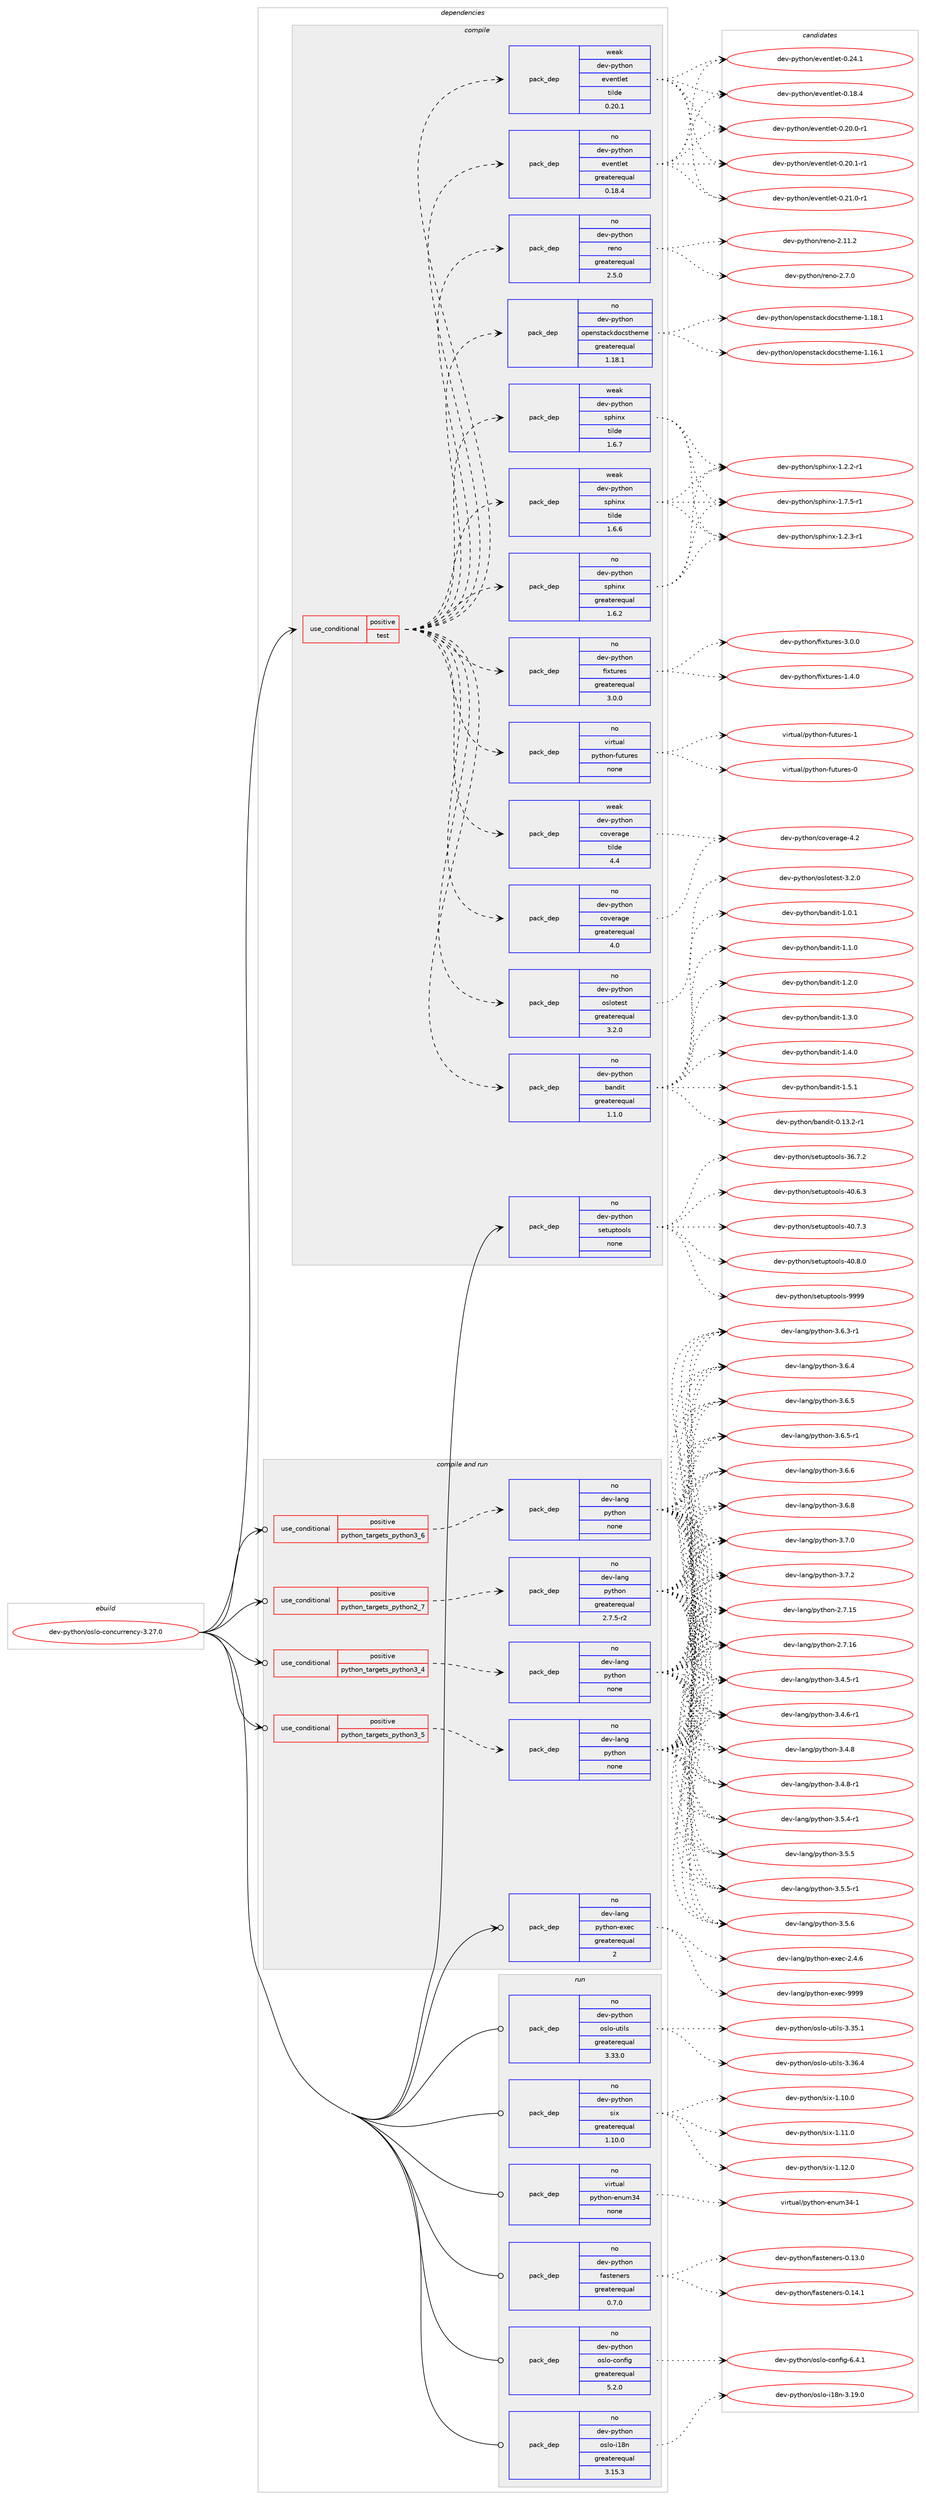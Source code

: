 digraph prolog {

# *************
# Graph options
# *************

newrank=true;
concentrate=true;
compound=true;
graph [rankdir=LR,fontname=Helvetica,fontsize=10,ranksep=1.5];#, ranksep=2.5, nodesep=0.2];
edge  [arrowhead=vee];
node  [fontname=Helvetica,fontsize=10];

# **********
# The ebuild
# **********

subgraph cluster_leftcol {
color=gray;
rank=same;
label=<<i>ebuild</i>>;
id [label="dev-python/oslo-concurrency-3.27.0", color=red, width=4, href="../dev-python/oslo-concurrency-3.27.0.svg"];
}

# ****************
# The dependencies
# ****************

subgraph cluster_midcol {
color=gray;
label=<<i>dependencies</i>>;
subgraph cluster_compile {
fillcolor="#eeeeee";
style=filled;
label=<<i>compile</i>>;
subgraph cond378684 {
dependency1422622 [label=<<TABLE BORDER="0" CELLBORDER="1" CELLSPACING="0" CELLPADDING="4"><TR><TD ROWSPAN="3" CELLPADDING="10">use_conditional</TD></TR><TR><TD>positive</TD></TR><TR><TD>test</TD></TR></TABLE>>, shape=none, color=red];
subgraph pack1020661 {
dependency1422623 [label=<<TABLE BORDER="0" CELLBORDER="1" CELLSPACING="0" CELLPADDING="4" WIDTH="220"><TR><TD ROWSPAN="6" CELLPADDING="30">pack_dep</TD></TR><TR><TD WIDTH="110">no</TD></TR><TR><TD>dev-python</TD></TR><TR><TD>oslotest</TD></TR><TR><TD>greaterequal</TD></TR><TR><TD>3.2.0</TD></TR></TABLE>>, shape=none, color=blue];
}
dependency1422622:e -> dependency1422623:w [weight=20,style="dashed",arrowhead="vee"];
subgraph pack1020662 {
dependency1422624 [label=<<TABLE BORDER="0" CELLBORDER="1" CELLSPACING="0" CELLPADDING="4" WIDTH="220"><TR><TD ROWSPAN="6" CELLPADDING="30">pack_dep</TD></TR><TR><TD WIDTH="110">no</TD></TR><TR><TD>dev-python</TD></TR><TR><TD>coverage</TD></TR><TR><TD>greaterequal</TD></TR><TR><TD>4.0</TD></TR></TABLE>>, shape=none, color=blue];
}
dependency1422622:e -> dependency1422624:w [weight=20,style="dashed",arrowhead="vee"];
subgraph pack1020663 {
dependency1422625 [label=<<TABLE BORDER="0" CELLBORDER="1" CELLSPACING="0" CELLPADDING="4" WIDTH="220"><TR><TD ROWSPAN="6" CELLPADDING="30">pack_dep</TD></TR><TR><TD WIDTH="110">weak</TD></TR><TR><TD>dev-python</TD></TR><TR><TD>coverage</TD></TR><TR><TD>tilde</TD></TR><TR><TD>4.4</TD></TR></TABLE>>, shape=none, color=blue];
}
dependency1422622:e -> dependency1422625:w [weight=20,style="dashed",arrowhead="vee"];
subgraph pack1020664 {
dependency1422626 [label=<<TABLE BORDER="0" CELLBORDER="1" CELLSPACING="0" CELLPADDING="4" WIDTH="220"><TR><TD ROWSPAN="6" CELLPADDING="30">pack_dep</TD></TR><TR><TD WIDTH="110">no</TD></TR><TR><TD>virtual</TD></TR><TR><TD>python-futures</TD></TR><TR><TD>none</TD></TR><TR><TD></TD></TR></TABLE>>, shape=none, color=blue];
}
dependency1422622:e -> dependency1422626:w [weight=20,style="dashed",arrowhead="vee"];
subgraph pack1020665 {
dependency1422627 [label=<<TABLE BORDER="0" CELLBORDER="1" CELLSPACING="0" CELLPADDING="4" WIDTH="220"><TR><TD ROWSPAN="6" CELLPADDING="30">pack_dep</TD></TR><TR><TD WIDTH="110">no</TD></TR><TR><TD>dev-python</TD></TR><TR><TD>fixtures</TD></TR><TR><TD>greaterequal</TD></TR><TR><TD>3.0.0</TD></TR></TABLE>>, shape=none, color=blue];
}
dependency1422622:e -> dependency1422627:w [weight=20,style="dashed",arrowhead="vee"];
subgraph pack1020666 {
dependency1422628 [label=<<TABLE BORDER="0" CELLBORDER="1" CELLSPACING="0" CELLPADDING="4" WIDTH="220"><TR><TD ROWSPAN="6" CELLPADDING="30">pack_dep</TD></TR><TR><TD WIDTH="110">no</TD></TR><TR><TD>dev-python</TD></TR><TR><TD>sphinx</TD></TR><TR><TD>greaterequal</TD></TR><TR><TD>1.6.2</TD></TR></TABLE>>, shape=none, color=blue];
}
dependency1422622:e -> dependency1422628:w [weight=20,style="dashed",arrowhead="vee"];
subgraph pack1020667 {
dependency1422629 [label=<<TABLE BORDER="0" CELLBORDER="1" CELLSPACING="0" CELLPADDING="4" WIDTH="220"><TR><TD ROWSPAN="6" CELLPADDING="30">pack_dep</TD></TR><TR><TD WIDTH="110">weak</TD></TR><TR><TD>dev-python</TD></TR><TR><TD>sphinx</TD></TR><TR><TD>tilde</TD></TR><TR><TD>1.6.6</TD></TR></TABLE>>, shape=none, color=blue];
}
dependency1422622:e -> dependency1422629:w [weight=20,style="dashed",arrowhead="vee"];
subgraph pack1020668 {
dependency1422630 [label=<<TABLE BORDER="0" CELLBORDER="1" CELLSPACING="0" CELLPADDING="4" WIDTH="220"><TR><TD ROWSPAN="6" CELLPADDING="30">pack_dep</TD></TR><TR><TD WIDTH="110">weak</TD></TR><TR><TD>dev-python</TD></TR><TR><TD>sphinx</TD></TR><TR><TD>tilde</TD></TR><TR><TD>1.6.7</TD></TR></TABLE>>, shape=none, color=blue];
}
dependency1422622:e -> dependency1422630:w [weight=20,style="dashed",arrowhead="vee"];
subgraph pack1020669 {
dependency1422631 [label=<<TABLE BORDER="0" CELLBORDER="1" CELLSPACING="0" CELLPADDING="4" WIDTH="220"><TR><TD ROWSPAN="6" CELLPADDING="30">pack_dep</TD></TR><TR><TD WIDTH="110">no</TD></TR><TR><TD>dev-python</TD></TR><TR><TD>openstackdocstheme</TD></TR><TR><TD>greaterequal</TD></TR><TR><TD>1.18.1</TD></TR></TABLE>>, shape=none, color=blue];
}
dependency1422622:e -> dependency1422631:w [weight=20,style="dashed",arrowhead="vee"];
subgraph pack1020670 {
dependency1422632 [label=<<TABLE BORDER="0" CELLBORDER="1" CELLSPACING="0" CELLPADDING="4" WIDTH="220"><TR><TD ROWSPAN="6" CELLPADDING="30">pack_dep</TD></TR><TR><TD WIDTH="110">no</TD></TR><TR><TD>dev-python</TD></TR><TR><TD>reno</TD></TR><TR><TD>greaterequal</TD></TR><TR><TD>2.5.0</TD></TR></TABLE>>, shape=none, color=blue];
}
dependency1422622:e -> dependency1422632:w [weight=20,style="dashed",arrowhead="vee"];
subgraph pack1020671 {
dependency1422633 [label=<<TABLE BORDER="0" CELLBORDER="1" CELLSPACING="0" CELLPADDING="4" WIDTH="220"><TR><TD ROWSPAN="6" CELLPADDING="30">pack_dep</TD></TR><TR><TD WIDTH="110">no</TD></TR><TR><TD>dev-python</TD></TR><TR><TD>eventlet</TD></TR><TR><TD>greaterequal</TD></TR><TR><TD>0.18.4</TD></TR></TABLE>>, shape=none, color=blue];
}
dependency1422622:e -> dependency1422633:w [weight=20,style="dashed",arrowhead="vee"];
subgraph pack1020672 {
dependency1422634 [label=<<TABLE BORDER="0" CELLBORDER="1" CELLSPACING="0" CELLPADDING="4" WIDTH="220"><TR><TD ROWSPAN="6" CELLPADDING="30">pack_dep</TD></TR><TR><TD WIDTH="110">weak</TD></TR><TR><TD>dev-python</TD></TR><TR><TD>eventlet</TD></TR><TR><TD>tilde</TD></TR><TR><TD>0.20.1</TD></TR></TABLE>>, shape=none, color=blue];
}
dependency1422622:e -> dependency1422634:w [weight=20,style="dashed",arrowhead="vee"];
subgraph pack1020673 {
dependency1422635 [label=<<TABLE BORDER="0" CELLBORDER="1" CELLSPACING="0" CELLPADDING="4" WIDTH="220"><TR><TD ROWSPAN="6" CELLPADDING="30">pack_dep</TD></TR><TR><TD WIDTH="110">no</TD></TR><TR><TD>dev-python</TD></TR><TR><TD>bandit</TD></TR><TR><TD>greaterequal</TD></TR><TR><TD>1.1.0</TD></TR></TABLE>>, shape=none, color=blue];
}
dependency1422622:e -> dependency1422635:w [weight=20,style="dashed",arrowhead="vee"];
}
id:e -> dependency1422622:w [weight=20,style="solid",arrowhead="vee"];
subgraph pack1020674 {
dependency1422636 [label=<<TABLE BORDER="0" CELLBORDER="1" CELLSPACING="0" CELLPADDING="4" WIDTH="220"><TR><TD ROWSPAN="6" CELLPADDING="30">pack_dep</TD></TR><TR><TD WIDTH="110">no</TD></TR><TR><TD>dev-python</TD></TR><TR><TD>setuptools</TD></TR><TR><TD>none</TD></TR><TR><TD></TD></TR></TABLE>>, shape=none, color=blue];
}
id:e -> dependency1422636:w [weight=20,style="solid",arrowhead="vee"];
}
subgraph cluster_compileandrun {
fillcolor="#eeeeee";
style=filled;
label=<<i>compile and run</i>>;
subgraph cond378685 {
dependency1422637 [label=<<TABLE BORDER="0" CELLBORDER="1" CELLSPACING="0" CELLPADDING="4"><TR><TD ROWSPAN="3" CELLPADDING="10">use_conditional</TD></TR><TR><TD>positive</TD></TR><TR><TD>python_targets_python2_7</TD></TR></TABLE>>, shape=none, color=red];
subgraph pack1020675 {
dependency1422638 [label=<<TABLE BORDER="0" CELLBORDER="1" CELLSPACING="0" CELLPADDING="4" WIDTH="220"><TR><TD ROWSPAN="6" CELLPADDING="30">pack_dep</TD></TR><TR><TD WIDTH="110">no</TD></TR><TR><TD>dev-lang</TD></TR><TR><TD>python</TD></TR><TR><TD>greaterequal</TD></TR><TR><TD>2.7.5-r2</TD></TR></TABLE>>, shape=none, color=blue];
}
dependency1422637:e -> dependency1422638:w [weight=20,style="dashed",arrowhead="vee"];
}
id:e -> dependency1422637:w [weight=20,style="solid",arrowhead="odotvee"];
subgraph cond378686 {
dependency1422639 [label=<<TABLE BORDER="0" CELLBORDER="1" CELLSPACING="0" CELLPADDING="4"><TR><TD ROWSPAN="3" CELLPADDING="10">use_conditional</TD></TR><TR><TD>positive</TD></TR><TR><TD>python_targets_python3_4</TD></TR></TABLE>>, shape=none, color=red];
subgraph pack1020676 {
dependency1422640 [label=<<TABLE BORDER="0" CELLBORDER="1" CELLSPACING="0" CELLPADDING="4" WIDTH="220"><TR><TD ROWSPAN="6" CELLPADDING="30">pack_dep</TD></TR><TR><TD WIDTH="110">no</TD></TR><TR><TD>dev-lang</TD></TR><TR><TD>python</TD></TR><TR><TD>none</TD></TR><TR><TD></TD></TR></TABLE>>, shape=none, color=blue];
}
dependency1422639:e -> dependency1422640:w [weight=20,style="dashed",arrowhead="vee"];
}
id:e -> dependency1422639:w [weight=20,style="solid",arrowhead="odotvee"];
subgraph cond378687 {
dependency1422641 [label=<<TABLE BORDER="0" CELLBORDER="1" CELLSPACING="0" CELLPADDING="4"><TR><TD ROWSPAN="3" CELLPADDING="10">use_conditional</TD></TR><TR><TD>positive</TD></TR><TR><TD>python_targets_python3_5</TD></TR></TABLE>>, shape=none, color=red];
subgraph pack1020677 {
dependency1422642 [label=<<TABLE BORDER="0" CELLBORDER="1" CELLSPACING="0" CELLPADDING="4" WIDTH="220"><TR><TD ROWSPAN="6" CELLPADDING="30">pack_dep</TD></TR><TR><TD WIDTH="110">no</TD></TR><TR><TD>dev-lang</TD></TR><TR><TD>python</TD></TR><TR><TD>none</TD></TR><TR><TD></TD></TR></TABLE>>, shape=none, color=blue];
}
dependency1422641:e -> dependency1422642:w [weight=20,style="dashed",arrowhead="vee"];
}
id:e -> dependency1422641:w [weight=20,style="solid",arrowhead="odotvee"];
subgraph cond378688 {
dependency1422643 [label=<<TABLE BORDER="0" CELLBORDER="1" CELLSPACING="0" CELLPADDING="4"><TR><TD ROWSPAN="3" CELLPADDING="10">use_conditional</TD></TR><TR><TD>positive</TD></TR><TR><TD>python_targets_python3_6</TD></TR></TABLE>>, shape=none, color=red];
subgraph pack1020678 {
dependency1422644 [label=<<TABLE BORDER="0" CELLBORDER="1" CELLSPACING="0" CELLPADDING="4" WIDTH="220"><TR><TD ROWSPAN="6" CELLPADDING="30">pack_dep</TD></TR><TR><TD WIDTH="110">no</TD></TR><TR><TD>dev-lang</TD></TR><TR><TD>python</TD></TR><TR><TD>none</TD></TR><TR><TD></TD></TR></TABLE>>, shape=none, color=blue];
}
dependency1422643:e -> dependency1422644:w [weight=20,style="dashed",arrowhead="vee"];
}
id:e -> dependency1422643:w [weight=20,style="solid",arrowhead="odotvee"];
subgraph pack1020679 {
dependency1422645 [label=<<TABLE BORDER="0" CELLBORDER="1" CELLSPACING="0" CELLPADDING="4" WIDTH="220"><TR><TD ROWSPAN="6" CELLPADDING="30">pack_dep</TD></TR><TR><TD WIDTH="110">no</TD></TR><TR><TD>dev-lang</TD></TR><TR><TD>python-exec</TD></TR><TR><TD>greaterequal</TD></TR><TR><TD>2</TD></TR></TABLE>>, shape=none, color=blue];
}
id:e -> dependency1422645:w [weight=20,style="solid",arrowhead="odotvee"];
}
subgraph cluster_run {
fillcolor="#eeeeee";
style=filled;
label=<<i>run</i>>;
subgraph pack1020680 {
dependency1422646 [label=<<TABLE BORDER="0" CELLBORDER="1" CELLSPACING="0" CELLPADDING="4" WIDTH="220"><TR><TD ROWSPAN="6" CELLPADDING="30">pack_dep</TD></TR><TR><TD WIDTH="110">no</TD></TR><TR><TD>dev-python</TD></TR><TR><TD>fasteners</TD></TR><TR><TD>greaterequal</TD></TR><TR><TD>0.7.0</TD></TR></TABLE>>, shape=none, color=blue];
}
id:e -> dependency1422646:w [weight=20,style="solid",arrowhead="odot"];
subgraph pack1020681 {
dependency1422647 [label=<<TABLE BORDER="0" CELLBORDER="1" CELLSPACING="0" CELLPADDING="4" WIDTH="220"><TR><TD ROWSPAN="6" CELLPADDING="30">pack_dep</TD></TR><TR><TD WIDTH="110">no</TD></TR><TR><TD>dev-python</TD></TR><TR><TD>oslo-config</TD></TR><TR><TD>greaterequal</TD></TR><TR><TD>5.2.0</TD></TR></TABLE>>, shape=none, color=blue];
}
id:e -> dependency1422647:w [weight=20,style="solid",arrowhead="odot"];
subgraph pack1020682 {
dependency1422648 [label=<<TABLE BORDER="0" CELLBORDER="1" CELLSPACING="0" CELLPADDING="4" WIDTH="220"><TR><TD ROWSPAN="6" CELLPADDING="30">pack_dep</TD></TR><TR><TD WIDTH="110">no</TD></TR><TR><TD>dev-python</TD></TR><TR><TD>oslo-i18n</TD></TR><TR><TD>greaterequal</TD></TR><TR><TD>3.15.3</TD></TR></TABLE>>, shape=none, color=blue];
}
id:e -> dependency1422648:w [weight=20,style="solid",arrowhead="odot"];
subgraph pack1020683 {
dependency1422649 [label=<<TABLE BORDER="0" CELLBORDER="1" CELLSPACING="0" CELLPADDING="4" WIDTH="220"><TR><TD ROWSPAN="6" CELLPADDING="30">pack_dep</TD></TR><TR><TD WIDTH="110">no</TD></TR><TR><TD>dev-python</TD></TR><TR><TD>oslo-utils</TD></TR><TR><TD>greaterequal</TD></TR><TR><TD>3.33.0</TD></TR></TABLE>>, shape=none, color=blue];
}
id:e -> dependency1422649:w [weight=20,style="solid",arrowhead="odot"];
subgraph pack1020684 {
dependency1422650 [label=<<TABLE BORDER="0" CELLBORDER="1" CELLSPACING="0" CELLPADDING="4" WIDTH="220"><TR><TD ROWSPAN="6" CELLPADDING="30">pack_dep</TD></TR><TR><TD WIDTH="110">no</TD></TR><TR><TD>dev-python</TD></TR><TR><TD>six</TD></TR><TR><TD>greaterequal</TD></TR><TR><TD>1.10.0</TD></TR></TABLE>>, shape=none, color=blue];
}
id:e -> dependency1422650:w [weight=20,style="solid",arrowhead="odot"];
subgraph pack1020685 {
dependency1422651 [label=<<TABLE BORDER="0" CELLBORDER="1" CELLSPACING="0" CELLPADDING="4" WIDTH="220"><TR><TD ROWSPAN="6" CELLPADDING="30">pack_dep</TD></TR><TR><TD WIDTH="110">no</TD></TR><TR><TD>virtual</TD></TR><TR><TD>python-enum34</TD></TR><TR><TD>none</TD></TR><TR><TD></TD></TR></TABLE>>, shape=none, color=blue];
}
id:e -> dependency1422651:w [weight=20,style="solid",arrowhead="odot"];
}
}

# **************
# The candidates
# **************

subgraph cluster_choices {
rank=same;
color=gray;
label=<<i>candidates</i>>;

subgraph choice1020661 {
color=black;
nodesep=1;
choice1001011184511212111610411111047111115108111116101115116455146504648 [label="dev-python/oslotest-3.2.0", color=red, width=4,href="../dev-python/oslotest-3.2.0.svg"];
dependency1422623:e -> choice1001011184511212111610411111047111115108111116101115116455146504648:w [style=dotted,weight="100"];
}
subgraph choice1020662 {
color=black;
nodesep=1;
choice1001011184511212111610411111047991111181011149710310145524650 [label="dev-python/coverage-4.2", color=red, width=4,href="../dev-python/coverage-4.2.svg"];
dependency1422624:e -> choice1001011184511212111610411111047991111181011149710310145524650:w [style=dotted,weight="100"];
}
subgraph choice1020663 {
color=black;
nodesep=1;
choice1001011184511212111610411111047991111181011149710310145524650 [label="dev-python/coverage-4.2", color=red, width=4,href="../dev-python/coverage-4.2.svg"];
dependency1422625:e -> choice1001011184511212111610411111047991111181011149710310145524650:w [style=dotted,weight="100"];
}
subgraph choice1020664 {
color=black;
nodesep=1;
choice1181051141161179710847112121116104111110451021171161171141011154548 [label="virtual/python-futures-0", color=red, width=4,href="../virtual/python-futures-0.svg"];
choice1181051141161179710847112121116104111110451021171161171141011154549 [label="virtual/python-futures-1", color=red, width=4,href="../virtual/python-futures-1.svg"];
dependency1422626:e -> choice1181051141161179710847112121116104111110451021171161171141011154548:w [style=dotted,weight="100"];
dependency1422626:e -> choice1181051141161179710847112121116104111110451021171161171141011154549:w [style=dotted,weight="100"];
}
subgraph choice1020665 {
color=black;
nodesep=1;
choice1001011184511212111610411111047102105120116117114101115454946524648 [label="dev-python/fixtures-1.4.0", color=red, width=4,href="../dev-python/fixtures-1.4.0.svg"];
choice1001011184511212111610411111047102105120116117114101115455146484648 [label="dev-python/fixtures-3.0.0", color=red, width=4,href="../dev-python/fixtures-3.0.0.svg"];
dependency1422627:e -> choice1001011184511212111610411111047102105120116117114101115454946524648:w [style=dotted,weight="100"];
dependency1422627:e -> choice1001011184511212111610411111047102105120116117114101115455146484648:w [style=dotted,weight="100"];
}
subgraph choice1020666 {
color=black;
nodesep=1;
choice10010111845112121116104111110471151121041051101204549465046504511449 [label="dev-python/sphinx-1.2.2-r1", color=red, width=4,href="../dev-python/sphinx-1.2.2-r1.svg"];
choice10010111845112121116104111110471151121041051101204549465046514511449 [label="dev-python/sphinx-1.2.3-r1", color=red, width=4,href="../dev-python/sphinx-1.2.3-r1.svg"];
choice10010111845112121116104111110471151121041051101204549465546534511449 [label="dev-python/sphinx-1.7.5-r1", color=red, width=4,href="../dev-python/sphinx-1.7.5-r1.svg"];
dependency1422628:e -> choice10010111845112121116104111110471151121041051101204549465046504511449:w [style=dotted,weight="100"];
dependency1422628:e -> choice10010111845112121116104111110471151121041051101204549465046514511449:w [style=dotted,weight="100"];
dependency1422628:e -> choice10010111845112121116104111110471151121041051101204549465546534511449:w [style=dotted,weight="100"];
}
subgraph choice1020667 {
color=black;
nodesep=1;
choice10010111845112121116104111110471151121041051101204549465046504511449 [label="dev-python/sphinx-1.2.2-r1", color=red, width=4,href="../dev-python/sphinx-1.2.2-r1.svg"];
choice10010111845112121116104111110471151121041051101204549465046514511449 [label="dev-python/sphinx-1.2.3-r1", color=red, width=4,href="../dev-python/sphinx-1.2.3-r1.svg"];
choice10010111845112121116104111110471151121041051101204549465546534511449 [label="dev-python/sphinx-1.7.5-r1", color=red, width=4,href="../dev-python/sphinx-1.7.5-r1.svg"];
dependency1422629:e -> choice10010111845112121116104111110471151121041051101204549465046504511449:w [style=dotted,weight="100"];
dependency1422629:e -> choice10010111845112121116104111110471151121041051101204549465046514511449:w [style=dotted,weight="100"];
dependency1422629:e -> choice10010111845112121116104111110471151121041051101204549465546534511449:w [style=dotted,weight="100"];
}
subgraph choice1020668 {
color=black;
nodesep=1;
choice10010111845112121116104111110471151121041051101204549465046504511449 [label="dev-python/sphinx-1.2.2-r1", color=red, width=4,href="../dev-python/sphinx-1.2.2-r1.svg"];
choice10010111845112121116104111110471151121041051101204549465046514511449 [label="dev-python/sphinx-1.2.3-r1", color=red, width=4,href="../dev-python/sphinx-1.2.3-r1.svg"];
choice10010111845112121116104111110471151121041051101204549465546534511449 [label="dev-python/sphinx-1.7.5-r1", color=red, width=4,href="../dev-python/sphinx-1.7.5-r1.svg"];
dependency1422630:e -> choice10010111845112121116104111110471151121041051101204549465046504511449:w [style=dotted,weight="100"];
dependency1422630:e -> choice10010111845112121116104111110471151121041051101204549465046514511449:w [style=dotted,weight="100"];
dependency1422630:e -> choice10010111845112121116104111110471151121041051101204549465546534511449:w [style=dotted,weight="100"];
}
subgraph choice1020669 {
color=black;
nodesep=1;
choice100101118451121211161041111104711111210111011511697991071001119911511610410110910145494649544649 [label="dev-python/openstackdocstheme-1.16.1", color=red, width=4,href="../dev-python/openstackdocstheme-1.16.1.svg"];
choice100101118451121211161041111104711111210111011511697991071001119911511610410110910145494649564649 [label="dev-python/openstackdocstheme-1.18.1", color=red, width=4,href="../dev-python/openstackdocstheme-1.18.1.svg"];
dependency1422631:e -> choice100101118451121211161041111104711111210111011511697991071001119911511610410110910145494649544649:w [style=dotted,weight="100"];
dependency1422631:e -> choice100101118451121211161041111104711111210111011511697991071001119911511610410110910145494649564649:w [style=dotted,weight="100"];
}
subgraph choice1020670 {
color=black;
nodesep=1;
choice100101118451121211161041111104711410111011145504649494650 [label="dev-python/reno-2.11.2", color=red, width=4,href="../dev-python/reno-2.11.2.svg"];
choice1001011184511212111610411111047114101110111455046554648 [label="dev-python/reno-2.7.0", color=red, width=4,href="../dev-python/reno-2.7.0.svg"];
dependency1422632:e -> choice100101118451121211161041111104711410111011145504649494650:w [style=dotted,weight="100"];
dependency1422632:e -> choice1001011184511212111610411111047114101110111455046554648:w [style=dotted,weight="100"];
}
subgraph choice1020671 {
color=black;
nodesep=1;
choice100101118451121211161041111104710111810111011610810111645484649564652 [label="dev-python/eventlet-0.18.4", color=red, width=4,href="../dev-python/eventlet-0.18.4.svg"];
choice1001011184511212111610411111047101118101110116108101116454846504846484511449 [label="dev-python/eventlet-0.20.0-r1", color=red, width=4,href="../dev-python/eventlet-0.20.0-r1.svg"];
choice1001011184511212111610411111047101118101110116108101116454846504846494511449 [label="dev-python/eventlet-0.20.1-r1", color=red, width=4,href="../dev-python/eventlet-0.20.1-r1.svg"];
choice1001011184511212111610411111047101118101110116108101116454846504946484511449 [label="dev-python/eventlet-0.21.0-r1", color=red, width=4,href="../dev-python/eventlet-0.21.0-r1.svg"];
choice100101118451121211161041111104710111810111011610810111645484650524649 [label="dev-python/eventlet-0.24.1", color=red, width=4,href="../dev-python/eventlet-0.24.1.svg"];
dependency1422633:e -> choice100101118451121211161041111104710111810111011610810111645484649564652:w [style=dotted,weight="100"];
dependency1422633:e -> choice1001011184511212111610411111047101118101110116108101116454846504846484511449:w [style=dotted,weight="100"];
dependency1422633:e -> choice1001011184511212111610411111047101118101110116108101116454846504846494511449:w [style=dotted,weight="100"];
dependency1422633:e -> choice1001011184511212111610411111047101118101110116108101116454846504946484511449:w [style=dotted,weight="100"];
dependency1422633:e -> choice100101118451121211161041111104710111810111011610810111645484650524649:w [style=dotted,weight="100"];
}
subgraph choice1020672 {
color=black;
nodesep=1;
choice100101118451121211161041111104710111810111011610810111645484649564652 [label="dev-python/eventlet-0.18.4", color=red, width=4,href="../dev-python/eventlet-0.18.4.svg"];
choice1001011184511212111610411111047101118101110116108101116454846504846484511449 [label="dev-python/eventlet-0.20.0-r1", color=red, width=4,href="../dev-python/eventlet-0.20.0-r1.svg"];
choice1001011184511212111610411111047101118101110116108101116454846504846494511449 [label="dev-python/eventlet-0.20.1-r1", color=red, width=4,href="../dev-python/eventlet-0.20.1-r1.svg"];
choice1001011184511212111610411111047101118101110116108101116454846504946484511449 [label="dev-python/eventlet-0.21.0-r1", color=red, width=4,href="../dev-python/eventlet-0.21.0-r1.svg"];
choice100101118451121211161041111104710111810111011610810111645484650524649 [label="dev-python/eventlet-0.24.1", color=red, width=4,href="../dev-python/eventlet-0.24.1.svg"];
dependency1422634:e -> choice100101118451121211161041111104710111810111011610810111645484649564652:w [style=dotted,weight="100"];
dependency1422634:e -> choice1001011184511212111610411111047101118101110116108101116454846504846484511449:w [style=dotted,weight="100"];
dependency1422634:e -> choice1001011184511212111610411111047101118101110116108101116454846504846494511449:w [style=dotted,weight="100"];
dependency1422634:e -> choice1001011184511212111610411111047101118101110116108101116454846504946484511449:w [style=dotted,weight="100"];
dependency1422634:e -> choice100101118451121211161041111104710111810111011610810111645484650524649:w [style=dotted,weight="100"];
}
subgraph choice1020673 {
color=black;
nodesep=1;
choice10010111845112121116104111110479897110100105116454846495146504511449 [label="dev-python/bandit-0.13.2-r1", color=red, width=4,href="../dev-python/bandit-0.13.2-r1.svg"];
choice10010111845112121116104111110479897110100105116454946484649 [label="dev-python/bandit-1.0.1", color=red, width=4,href="../dev-python/bandit-1.0.1.svg"];
choice10010111845112121116104111110479897110100105116454946494648 [label="dev-python/bandit-1.1.0", color=red, width=4,href="../dev-python/bandit-1.1.0.svg"];
choice10010111845112121116104111110479897110100105116454946504648 [label="dev-python/bandit-1.2.0", color=red, width=4,href="../dev-python/bandit-1.2.0.svg"];
choice10010111845112121116104111110479897110100105116454946514648 [label="dev-python/bandit-1.3.0", color=red, width=4,href="../dev-python/bandit-1.3.0.svg"];
choice10010111845112121116104111110479897110100105116454946524648 [label="dev-python/bandit-1.4.0", color=red, width=4,href="../dev-python/bandit-1.4.0.svg"];
choice10010111845112121116104111110479897110100105116454946534649 [label="dev-python/bandit-1.5.1", color=red, width=4,href="../dev-python/bandit-1.5.1.svg"];
dependency1422635:e -> choice10010111845112121116104111110479897110100105116454846495146504511449:w [style=dotted,weight="100"];
dependency1422635:e -> choice10010111845112121116104111110479897110100105116454946484649:w [style=dotted,weight="100"];
dependency1422635:e -> choice10010111845112121116104111110479897110100105116454946494648:w [style=dotted,weight="100"];
dependency1422635:e -> choice10010111845112121116104111110479897110100105116454946504648:w [style=dotted,weight="100"];
dependency1422635:e -> choice10010111845112121116104111110479897110100105116454946514648:w [style=dotted,weight="100"];
dependency1422635:e -> choice10010111845112121116104111110479897110100105116454946524648:w [style=dotted,weight="100"];
dependency1422635:e -> choice10010111845112121116104111110479897110100105116454946534649:w [style=dotted,weight="100"];
}
subgraph choice1020674 {
color=black;
nodesep=1;
choice100101118451121211161041111104711510111611711211611111110811545515446554650 [label="dev-python/setuptools-36.7.2", color=red, width=4,href="../dev-python/setuptools-36.7.2.svg"];
choice100101118451121211161041111104711510111611711211611111110811545524846544651 [label="dev-python/setuptools-40.6.3", color=red, width=4,href="../dev-python/setuptools-40.6.3.svg"];
choice100101118451121211161041111104711510111611711211611111110811545524846554651 [label="dev-python/setuptools-40.7.3", color=red, width=4,href="../dev-python/setuptools-40.7.3.svg"];
choice100101118451121211161041111104711510111611711211611111110811545524846564648 [label="dev-python/setuptools-40.8.0", color=red, width=4,href="../dev-python/setuptools-40.8.0.svg"];
choice10010111845112121116104111110471151011161171121161111111081154557575757 [label="dev-python/setuptools-9999", color=red, width=4,href="../dev-python/setuptools-9999.svg"];
dependency1422636:e -> choice100101118451121211161041111104711510111611711211611111110811545515446554650:w [style=dotted,weight="100"];
dependency1422636:e -> choice100101118451121211161041111104711510111611711211611111110811545524846544651:w [style=dotted,weight="100"];
dependency1422636:e -> choice100101118451121211161041111104711510111611711211611111110811545524846554651:w [style=dotted,weight="100"];
dependency1422636:e -> choice100101118451121211161041111104711510111611711211611111110811545524846564648:w [style=dotted,weight="100"];
dependency1422636:e -> choice10010111845112121116104111110471151011161171121161111111081154557575757:w [style=dotted,weight="100"];
}
subgraph choice1020675 {
color=black;
nodesep=1;
choice10010111845108971101034711212111610411111045504655464953 [label="dev-lang/python-2.7.15", color=red, width=4,href="../dev-lang/python-2.7.15.svg"];
choice10010111845108971101034711212111610411111045504655464954 [label="dev-lang/python-2.7.16", color=red, width=4,href="../dev-lang/python-2.7.16.svg"];
choice1001011184510897110103471121211161041111104551465246534511449 [label="dev-lang/python-3.4.5-r1", color=red, width=4,href="../dev-lang/python-3.4.5-r1.svg"];
choice1001011184510897110103471121211161041111104551465246544511449 [label="dev-lang/python-3.4.6-r1", color=red, width=4,href="../dev-lang/python-3.4.6-r1.svg"];
choice100101118451089711010347112121116104111110455146524656 [label="dev-lang/python-3.4.8", color=red, width=4,href="../dev-lang/python-3.4.8.svg"];
choice1001011184510897110103471121211161041111104551465246564511449 [label="dev-lang/python-3.4.8-r1", color=red, width=4,href="../dev-lang/python-3.4.8-r1.svg"];
choice1001011184510897110103471121211161041111104551465346524511449 [label="dev-lang/python-3.5.4-r1", color=red, width=4,href="../dev-lang/python-3.5.4-r1.svg"];
choice100101118451089711010347112121116104111110455146534653 [label="dev-lang/python-3.5.5", color=red, width=4,href="../dev-lang/python-3.5.5.svg"];
choice1001011184510897110103471121211161041111104551465346534511449 [label="dev-lang/python-3.5.5-r1", color=red, width=4,href="../dev-lang/python-3.5.5-r1.svg"];
choice100101118451089711010347112121116104111110455146534654 [label="dev-lang/python-3.5.6", color=red, width=4,href="../dev-lang/python-3.5.6.svg"];
choice1001011184510897110103471121211161041111104551465446514511449 [label="dev-lang/python-3.6.3-r1", color=red, width=4,href="../dev-lang/python-3.6.3-r1.svg"];
choice100101118451089711010347112121116104111110455146544652 [label="dev-lang/python-3.6.4", color=red, width=4,href="../dev-lang/python-3.6.4.svg"];
choice100101118451089711010347112121116104111110455146544653 [label="dev-lang/python-3.6.5", color=red, width=4,href="../dev-lang/python-3.6.5.svg"];
choice1001011184510897110103471121211161041111104551465446534511449 [label="dev-lang/python-3.6.5-r1", color=red, width=4,href="../dev-lang/python-3.6.5-r1.svg"];
choice100101118451089711010347112121116104111110455146544654 [label="dev-lang/python-3.6.6", color=red, width=4,href="../dev-lang/python-3.6.6.svg"];
choice100101118451089711010347112121116104111110455146544656 [label="dev-lang/python-3.6.8", color=red, width=4,href="../dev-lang/python-3.6.8.svg"];
choice100101118451089711010347112121116104111110455146554648 [label="dev-lang/python-3.7.0", color=red, width=4,href="../dev-lang/python-3.7.0.svg"];
choice100101118451089711010347112121116104111110455146554650 [label="dev-lang/python-3.7.2", color=red, width=4,href="../dev-lang/python-3.7.2.svg"];
dependency1422638:e -> choice10010111845108971101034711212111610411111045504655464953:w [style=dotted,weight="100"];
dependency1422638:e -> choice10010111845108971101034711212111610411111045504655464954:w [style=dotted,weight="100"];
dependency1422638:e -> choice1001011184510897110103471121211161041111104551465246534511449:w [style=dotted,weight="100"];
dependency1422638:e -> choice1001011184510897110103471121211161041111104551465246544511449:w [style=dotted,weight="100"];
dependency1422638:e -> choice100101118451089711010347112121116104111110455146524656:w [style=dotted,weight="100"];
dependency1422638:e -> choice1001011184510897110103471121211161041111104551465246564511449:w [style=dotted,weight="100"];
dependency1422638:e -> choice1001011184510897110103471121211161041111104551465346524511449:w [style=dotted,weight="100"];
dependency1422638:e -> choice100101118451089711010347112121116104111110455146534653:w [style=dotted,weight="100"];
dependency1422638:e -> choice1001011184510897110103471121211161041111104551465346534511449:w [style=dotted,weight="100"];
dependency1422638:e -> choice100101118451089711010347112121116104111110455146534654:w [style=dotted,weight="100"];
dependency1422638:e -> choice1001011184510897110103471121211161041111104551465446514511449:w [style=dotted,weight="100"];
dependency1422638:e -> choice100101118451089711010347112121116104111110455146544652:w [style=dotted,weight="100"];
dependency1422638:e -> choice100101118451089711010347112121116104111110455146544653:w [style=dotted,weight="100"];
dependency1422638:e -> choice1001011184510897110103471121211161041111104551465446534511449:w [style=dotted,weight="100"];
dependency1422638:e -> choice100101118451089711010347112121116104111110455146544654:w [style=dotted,weight="100"];
dependency1422638:e -> choice100101118451089711010347112121116104111110455146544656:w [style=dotted,weight="100"];
dependency1422638:e -> choice100101118451089711010347112121116104111110455146554648:w [style=dotted,weight="100"];
dependency1422638:e -> choice100101118451089711010347112121116104111110455146554650:w [style=dotted,weight="100"];
}
subgraph choice1020676 {
color=black;
nodesep=1;
choice10010111845108971101034711212111610411111045504655464953 [label="dev-lang/python-2.7.15", color=red, width=4,href="../dev-lang/python-2.7.15.svg"];
choice10010111845108971101034711212111610411111045504655464954 [label="dev-lang/python-2.7.16", color=red, width=4,href="../dev-lang/python-2.7.16.svg"];
choice1001011184510897110103471121211161041111104551465246534511449 [label="dev-lang/python-3.4.5-r1", color=red, width=4,href="../dev-lang/python-3.4.5-r1.svg"];
choice1001011184510897110103471121211161041111104551465246544511449 [label="dev-lang/python-3.4.6-r1", color=red, width=4,href="../dev-lang/python-3.4.6-r1.svg"];
choice100101118451089711010347112121116104111110455146524656 [label="dev-lang/python-3.4.8", color=red, width=4,href="../dev-lang/python-3.4.8.svg"];
choice1001011184510897110103471121211161041111104551465246564511449 [label="dev-lang/python-3.4.8-r1", color=red, width=4,href="../dev-lang/python-3.4.8-r1.svg"];
choice1001011184510897110103471121211161041111104551465346524511449 [label="dev-lang/python-3.5.4-r1", color=red, width=4,href="../dev-lang/python-3.5.4-r1.svg"];
choice100101118451089711010347112121116104111110455146534653 [label="dev-lang/python-3.5.5", color=red, width=4,href="../dev-lang/python-3.5.5.svg"];
choice1001011184510897110103471121211161041111104551465346534511449 [label="dev-lang/python-3.5.5-r1", color=red, width=4,href="../dev-lang/python-3.5.5-r1.svg"];
choice100101118451089711010347112121116104111110455146534654 [label="dev-lang/python-3.5.6", color=red, width=4,href="../dev-lang/python-3.5.6.svg"];
choice1001011184510897110103471121211161041111104551465446514511449 [label="dev-lang/python-3.6.3-r1", color=red, width=4,href="../dev-lang/python-3.6.3-r1.svg"];
choice100101118451089711010347112121116104111110455146544652 [label="dev-lang/python-3.6.4", color=red, width=4,href="../dev-lang/python-3.6.4.svg"];
choice100101118451089711010347112121116104111110455146544653 [label="dev-lang/python-3.6.5", color=red, width=4,href="../dev-lang/python-3.6.5.svg"];
choice1001011184510897110103471121211161041111104551465446534511449 [label="dev-lang/python-3.6.5-r1", color=red, width=4,href="../dev-lang/python-3.6.5-r1.svg"];
choice100101118451089711010347112121116104111110455146544654 [label="dev-lang/python-3.6.6", color=red, width=4,href="../dev-lang/python-3.6.6.svg"];
choice100101118451089711010347112121116104111110455146544656 [label="dev-lang/python-3.6.8", color=red, width=4,href="../dev-lang/python-3.6.8.svg"];
choice100101118451089711010347112121116104111110455146554648 [label="dev-lang/python-3.7.0", color=red, width=4,href="../dev-lang/python-3.7.0.svg"];
choice100101118451089711010347112121116104111110455146554650 [label="dev-lang/python-3.7.2", color=red, width=4,href="../dev-lang/python-3.7.2.svg"];
dependency1422640:e -> choice10010111845108971101034711212111610411111045504655464953:w [style=dotted,weight="100"];
dependency1422640:e -> choice10010111845108971101034711212111610411111045504655464954:w [style=dotted,weight="100"];
dependency1422640:e -> choice1001011184510897110103471121211161041111104551465246534511449:w [style=dotted,weight="100"];
dependency1422640:e -> choice1001011184510897110103471121211161041111104551465246544511449:w [style=dotted,weight="100"];
dependency1422640:e -> choice100101118451089711010347112121116104111110455146524656:w [style=dotted,weight="100"];
dependency1422640:e -> choice1001011184510897110103471121211161041111104551465246564511449:w [style=dotted,weight="100"];
dependency1422640:e -> choice1001011184510897110103471121211161041111104551465346524511449:w [style=dotted,weight="100"];
dependency1422640:e -> choice100101118451089711010347112121116104111110455146534653:w [style=dotted,weight="100"];
dependency1422640:e -> choice1001011184510897110103471121211161041111104551465346534511449:w [style=dotted,weight="100"];
dependency1422640:e -> choice100101118451089711010347112121116104111110455146534654:w [style=dotted,weight="100"];
dependency1422640:e -> choice1001011184510897110103471121211161041111104551465446514511449:w [style=dotted,weight="100"];
dependency1422640:e -> choice100101118451089711010347112121116104111110455146544652:w [style=dotted,weight="100"];
dependency1422640:e -> choice100101118451089711010347112121116104111110455146544653:w [style=dotted,weight="100"];
dependency1422640:e -> choice1001011184510897110103471121211161041111104551465446534511449:w [style=dotted,weight="100"];
dependency1422640:e -> choice100101118451089711010347112121116104111110455146544654:w [style=dotted,weight="100"];
dependency1422640:e -> choice100101118451089711010347112121116104111110455146544656:w [style=dotted,weight="100"];
dependency1422640:e -> choice100101118451089711010347112121116104111110455146554648:w [style=dotted,weight="100"];
dependency1422640:e -> choice100101118451089711010347112121116104111110455146554650:w [style=dotted,weight="100"];
}
subgraph choice1020677 {
color=black;
nodesep=1;
choice10010111845108971101034711212111610411111045504655464953 [label="dev-lang/python-2.7.15", color=red, width=4,href="../dev-lang/python-2.7.15.svg"];
choice10010111845108971101034711212111610411111045504655464954 [label="dev-lang/python-2.7.16", color=red, width=4,href="../dev-lang/python-2.7.16.svg"];
choice1001011184510897110103471121211161041111104551465246534511449 [label="dev-lang/python-3.4.5-r1", color=red, width=4,href="../dev-lang/python-3.4.5-r1.svg"];
choice1001011184510897110103471121211161041111104551465246544511449 [label="dev-lang/python-3.4.6-r1", color=red, width=4,href="../dev-lang/python-3.4.6-r1.svg"];
choice100101118451089711010347112121116104111110455146524656 [label="dev-lang/python-3.4.8", color=red, width=4,href="../dev-lang/python-3.4.8.svg"];
choice1001011184510897110103471121211161041111104551465246564511449 [label="dev-lang/python-3.4.8-r1", color=red, width=4,href="../dev-lang/python-3.4.8-r1.svg"];
choice1001011184510897110103471121211161041111104551465346524511449 [label="dev-lang/python-3.5.4-r1", color=red, width=4,href="../dev-lang/python-3.5.4-r1.svg"];
choice100101118451089711010347112121116104111110455146534653 [label="dev-lang/python-3.5.5", color=red, width=4,href="../dev-lang/python-3.5.5.svg"];
choice1001011184510897110103471121211161041111104551465346534511449 [label="dev-lang/python-3.5.5-r1", color=red, width=4,href="../dev-lang/python-3.5.5-r1.svg"];
choice100101118451089711010347112121116104111110455146534654 [label="dev-lang/python-3.5.6", color=red, width=4,href="../dev-lang/python-3.5.6.svg"];
choice1001011184510897110103471121211161041111104551465446514511449 [label="dev-lang/python-3.6.3-r1", color=red, width=4,href="../dev-lang/python-3.6.3-r1.svg"];
choice100101118451089711010347112121116104111110455146544652 [label="dev-lang/python-3.6.4", color=red, width=4,href="../dev-lang/python-3.6.4.svg"];
choice100101118451089711010347112121116104111110455146544653 [label="dev-lang/python-3.6.5", color=red, width=4,href="../dev-lang/python-3.6.5.svg"];
choice1001011184510897110103471121211161041111104551465446534511449 [label="dev-lang/python-3.6.5-r1", color=red, width=4,href="../dev-lang/python-3.6.5-r1.svg"];
choice100101118451089711010347112121116104111110455146544654 [label="dev-lang/python-3.6.6", color=red, width=4,href="../dev-lang/python-3.6.6.svg"];
choice100101118451089711010347112121116104111110455146544656 [label="dev-lang/python-3.6.8", color=red, width=4,href="../dev-lang/python-3.6.8.svg"];
choice100101118451089711010347112121116104111110455146554648 [label="dev-lang/python-3.7.0", color=red, width=4,href="../dev-lang/python-3.7.0.svg"];
choice100101118451089711010347112121116104111110455146554650 [label="dev-lang/python-3.7.2", color=red, width=4,href="../dev-lang/python-3.7.2.svg"];
dependency1422642:e -> choice10010111845108971101034711212111610411111045504655464953:w [style=dotted,weight="100"];
dependency1422642:e -> choice10010111845108971101034711212111610411111045504655464954:w [style=dotted,weight="100"];
dependency1422642:e -> choice1001011184510897110103471121211161041111104551465246534511449:w [style=dotted,weight="100"];
dependency1422642:e -> choice1001011184510897110103471121211161041111104551465246544511449:w [style=dotted,weight="100"];
dependency1422642:e -> choice100101118451089711010347112121116104111110455146524656:w [style=dotted,weight="100"];
dependency1422642:e -> choice1001011184510897110103471121211161041111104551465246564511449:w [style=dotted,weight="100"];
dependency1422642:e -> choice1001011184510897110103471121211161041111104551465346524511449:w [style=dotted,weight="100"];
dependency1422642:e -> choice100101118451089711010347112121116104111110455146534653:w [style=dotted,weight="100"];
dependency1422642:e -> choice1001011184510897110103471121211161041111104551465346534511449:w [style=dotted,weight="100"];
dependency1422642:e -> choice100101118451089711010347112121116104111110455146534654:w [style=dotted,weight="100"];
dependency1422642:e -> choice1001011184510897110103471121211161041111104551465446514511449:w [style=dotted,weight="100"];
dependency1422642:e -> choice100101118451089711010347112121116104111110455146544652:w [style=dotted,weight="100"];
dependency1422642:e -> choice100101118451089711010347112121116104111110455146544653:w [style=dotted,weight="100"];
dependency1422642:e -> choice1001011184510897110103471121211161041111104551465446534511449:w [style=dotted,weight="100"];
dependency1422642:e -> choice100101118451089711010347112121116104111110455146544654:w [style=dotted,weight="100"];
dependency1422642:e -> choice100101118451089711010347112121116104111110455146544656:w [style=dotted,weight="100"];
dependency1422642:e -> choice100101118451089711010347112121116104111110455146554648:w [style=dotted,weight="100"];
dependency1422642:e -> choice100101118451089711010347112121116104111110455146554650:w [style=dotted,weight="100"];
}
subgraph choice1020678 {
color=black;
nodesep=1;
choice10010111845108971101034711212111610411111045504655464953 [label="dev-lang/python-2.7.15", color=red, width=4,href="../dev-lang/python-2.7.15.svg"];
choice10010111845108971101034711212111610411111045504655464954 [label="dev-lang/python-2.7.16", color=red, width=4,href="../dev-lang/python-2.7.16.svg"];
choice1001011184510897110103471121211161041111104551465246534511449 [label="dev-lang/python-3.4.5-r1", color=red, width=4,href="../dev-lang/python-3.4.5-r1.svg"];
choice1001011184510897110103471121211161041111104551465246544511449 [label="dev-lang/python-3.4.6-r1", color=red, width=4,href="../dev-lang/python-3.4.6-r1.svg"];
choice100101118451089711010347112121116104111110455146524656 [label="dev-lang/python-3.4.8", color=red, width=4,href="../dev-lang/python-3.4.8.svg"];
choice1001011184510897110103471121211161041111104551465246564511449 [label="dev-lang/python-3.4.8-r1", color=red, width=4,href="../dev-lang/python-3.4.8-r1.svg"];
choice1001011184510897110103471121211161041111104551465346524511449 [label="dev-lang/python-3.5.4-r1", color=red, width=4,href="../dev-lang/python-3.5.4-r1.svg"];
choice100101118451089711010347112121116104111110455146534653 [label="dev-lang/python-3.5.5", color=red, width=4,href="../dev-lang/python-3.5.5.svg"];
choice1001011184510897110103471121211161041111104551465346534511449 [label="dev-lang/python-3.5.5-r1", color=red, width=4,href="../dev-lang/python-3.5.5-r1.svg"];
choice100101118451089711010347112121116104111110455146534654 [label="dev-lang/python-3.5.6", color=red, width=4,href="../dev-lang/python-3.5.6.svg"];
choice1001011184510897110103471121211161041111104551465446514511449 [label="dev-lang/python-3.6.3-r1", color=red, width=4,href="../dev-lang/python-3.6.3-r1.svg"];
choice100101118451089711010347112121116104111110455146544652 [label="dev-lang/python-3.6.4", color=red, width=4,href="../dev-lang/python-3.6.4.svg"];
choice100101118451089711010347112121116104111110455146544653 [label="dev-lang/python-3.6.5", color=red, width=4,href="../dev-lang/python-3.6.5.svg"];
choice1001011184510897110103471121211161041111104551465446534511449 [label="dev-lang/python-3.6.5-r1", color=red, width=4,href="../dev-lang/python-3.6.5-r1.svg"];
choice100101118451089711010347112121116104111110455146544654 [label="dev-lang/python-3.6.6", color=red, width=4,href="../dev-lang/python-3.6.6.svg"];
choice100101118451089711010347112121116104111110455146544656 [label="dev-lang/python-3.6.8", color=red, width=4,href="../dev-lang/python-3.6.8.svg"];
choice100101118451089711010347112121116104111110455146554648 [label="dev-lang/python-3.7.0", color=red, width=4,href="../dev-lang/python-3.7.0.svg"];
choice100101118451089711010347112121116104111110455146554650 [label="dev-lang/python-3.7.2", color=red, width=4,href="../dev-lang/python-3.7.2.svg"];
dependency1422644:e -> choice10010111845108971101034711212111610411111045504655464953:w [style=dotted,weight="100"];
dependency1422644:e -> choice10010111845108971101034711212111610411111045504655464954:w [style=dotted,weight="100"];
dependency1422644:e -> choice1001011184510897110103471121211161041111104551465246534511449:w [style=dotted,weight="100"];
dependency1422644:e -> choice1001011184510897110103471121211161041111104551465246544511449:w [style=dotted,weight="100"];
dependency1422644:e -> choice100101118451089711010347112121116104111110455146524656:w [style=dotted,weight="100"];
dependency1422644:e -> choice1001011184510897110103471121211161041111104551465246564511449:w [style=dotted,weight="100"];
dependency1422644:e -> choice1001011184510897110103471121211161041111104551465346524511449:w [style=dotted,weight="100"];
dependency1422644:e -> choice100101118451089711010347112121116104111110455146534653:w [style=dotted,weight="100"];
dependency1422644:e -> choice1001011184510897110103471121211161041111104551465346534511449:w [style=dotted,weight="100"];
dependency1422644:e -> choice100101118451089711010347112121116104111110455146534654:w [style=dotted,weight="100"];
dependency1422644:e -> choice1001011184510897110103471121211161041111104551465446514511449:w [style=dotted,weight="100"];
dependency1422644:e -> choice100101118451089711010347112121116104111110455146544652:w [style=dotted,weight="100"];
dependency1422644:e -> choice100101118451089711010347112121116104111110455146544653:w [style=dotted,weight="100"];
dependency1422644:e -> choice1001011184510897110103471121211161041111104551465446534511449:w [style=dotted,weight="100"];
dependency1422644:e -> choice100101118451089711010347112121116104111110455146544654:w [style=dotted,weight="100"];
dependency1422644:e -> choice100101118451089711010347112121116104111110455146544656:w [style=dotted,weight="100"];
dependency1422644:e -> choice100101118451089711010347112121116104111110455146554648:w [style=dotted,weight="100"];
dependency1422644:e -> choice100101118451089711010347112121116104111110455146554650:w [style=dotted,weight="100"];
}
subgraph choice1020679 {
color=black;
nodesep=1;
choice1001011184510897110103471121211161041111104510112010199455046524654 [label="dev-lang/python-exec-2.4.6", color=red, width=4,href="../dev-lang/python-exec-2.4.6.svg"];
choice10010111845108971101034711212111610411111045101120101994557575757 [label="dev-lang/python-exec-9999", color=red, width=4,href="../dev-lang/python-exec-9999.svg"];
dependency1422645:e -> choice1001011184510897110103471121211161041111104510112010199455046524654:w [style=dotted,weight="100"];
dependency1422645:e -> choice10010111845108971101034711212111610411111045101120101994557575757:w [style=dotted,weight="100"];
}
subgraph choice1020680 {
color=black;
nodesep=1;
choice10010111845112121116104111110471029711511610111010111411545484649514648 [label="dev-python/fasteners-0.13.0", color=red, width=4,href="../dev-python/fasteners-0.13.0.svg"];
choice10010111845112121116104111110471029711511610111010111411545484649524649 [label="dev-python/fasteners-0.14.1", color=red, width=4,href="../dev-python/fasteners-0.14.1.svg"];
dependency1422646:e -> choice10010111845112121116104111110471029711511610111010111411545484649514648:w [style=dotted,weight="100"];
dependency1422646:e -> choice10010111845112121116104111110471029711511610111010111411545484649524649:w [style=dotted,weight="100"];
}
subgraph choice1020681 {
color=black;
nodesep=1;
choice10010111845112121116104111110471111151081114599111110102105103455446524649 [label="dev-python/oslo-config-6.4.1", color=red, width=4,href="../dev-python/oslo-config-6.4.1.svg"];
dependency1422647:e -> choice10010111845112121116104111110471111151081114599111110102105103455446524649:w [style=dotted,weight="100"];
}
subgraph choice1020682 {
color=black;
nodesep=1;
choice100101118451121211161041111104711111510811145105495611045514649574648 [label="dev-python/oslo-i18n-3.19.0", color=red, width=4,href="../dev-python/oslo-i18n-3.19.0.svg"];
dependency1422648:e -> choice100101118451121211161041111104711111510811145105495611045514649574648:w [style=dotted,weight="100"];
}
subgraph choice1020683 {
color=black;
nodesep=1;
choice10010111845112121116104111110471111151081114511711610510811545514651534649 [label="dev-python/oslo-utils-3.35.1", color=red, width=4,href="../dev-python/oslo-utils-3.35.1.svg"];
choice10010111845112121116104111110471111151081114511711610510811545514651544652 [label="dev-python/oslo-utils-3.36.4", color=red, width=4,href="../dev-python/oslo-utils-3.36.4.svg"];
dependency1422649:e -> choice10010111845112121116104111110471111151081114511711610510811545514651534649:w [style=dotted,weight="100"];
dependency1422649:e -> choice10010111845112121116104111110471111151081114511711610510811545514651544652:w [style=dotted,weight="100"];
}
subgraph choice1020684 {
color=black;
nodesep=1;
choice100101118451121211161041111104711510512045494649484648 [label="dev-python/six-1.10.0", color=red, width=4,href="../dev-python/six-1.10.0.svg"];
choice100101118451121211161041111104711510512045494649494648 [label="dev-python/six-1.11.0", color=red, width=4,href="../dev-python/six-1.11.0.svg"];
choice100101118451121211161041111104711510512045494649504648 [label="dev-python/six-1.12.0", color=red, width=4,href="../dev-python/six-1.12.0.svg"];
dependency1422650:e -> choice100101118451121211161041111104711510512045494649484648:w [style=dotted,weight="100"];
dependency1422650:e -> choice100101118451121211161041111104711510512045494649494648:w [style=dotted,weight="100"];
dependency1422650:e -> choice100101118451121211161041111104711510512045494649504648:w [style=dotted,weight="100"];
}
subgraph choice1020685 {
color=black;
nodesep=1;
choice11810511411611797108471121211161041111104510111011710951524549 [label="virtual/python-enum34-1", color=red, width=4,href="../virtual/python-enum34-1.svg"];
dependency1422651:e -> choice11810511411611797108471121211161041111104510111011710951524549:w [style=dotted,weight="100"];
}
}

}
